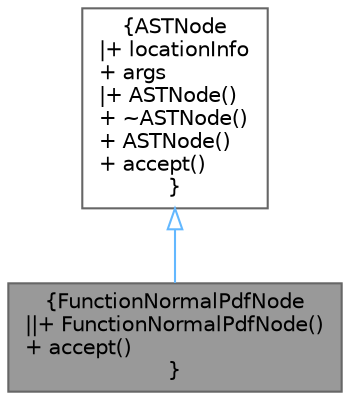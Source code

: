digraph "FunctionNormalPdfNode"
{
 // INTERACTIVE_SVG=YES
 // LATEX_PDF_SIZE
  bgcolor="transparent";
  edge [fontname=Helvetica,fontsize=10,labelfontname=Helvetica,labelfontsize=10];
  node [fontname=Helvetica,fontsize=10,shape=box,height=0.2,width=0.4];
  Node1 [label="{FunctionNormalPdfNode\n||+ FunctionNormalPdfNode()\l+ accept()\l}",height=0.2,width=0.4,color="gray40", fillcolor="grey60", style="filled", fontcolor="black",tooltip=" "];
  Node2 -> Node1 [dir="back",color="steelblue1",style="solid",arrowtail="onormal"];
  Node2 [label="{ASTNode\n|+ locationInfo\l+ args\l|+ ASTNode()\l+ ~ASTNode()\l+ ASTNode()\l+ accept()\l}",height=0.2,width=0.4,color="gray40", fillcolor="white", style="filled",URL="$structore_1_1data_1_1_a_s_t_node.html",tooltip=" "];
}
